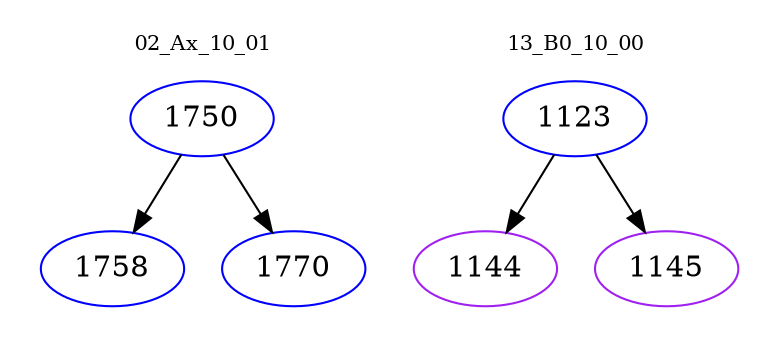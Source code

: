 digraph{
subgraph cluster_0 {
color = white
label = "02_Ax_10_01";
fontsize=10;
T0_1750 [label="1750", color="blue"]
T0_1750 -> T0_1758 [color="black"]
T0_1758 [label="1758", color="blue"]
T0_1750 -> T0_1770 [color="black"]
T0_1770 [label="1770", color="blue"]
}
subgraph cluster_1 {
color = white
label = "13_B0_10_00";
fontsize=10;
T1_1123 [label="1123", color="blue"]
T1_1123 -> T1_1144 [color="black"]
T1_1144 [label="1144", color="purple"]
T1_1123 -> T1_1145 [color="black"]
T1_1145 [label="1145", color="purple"]
}
}
